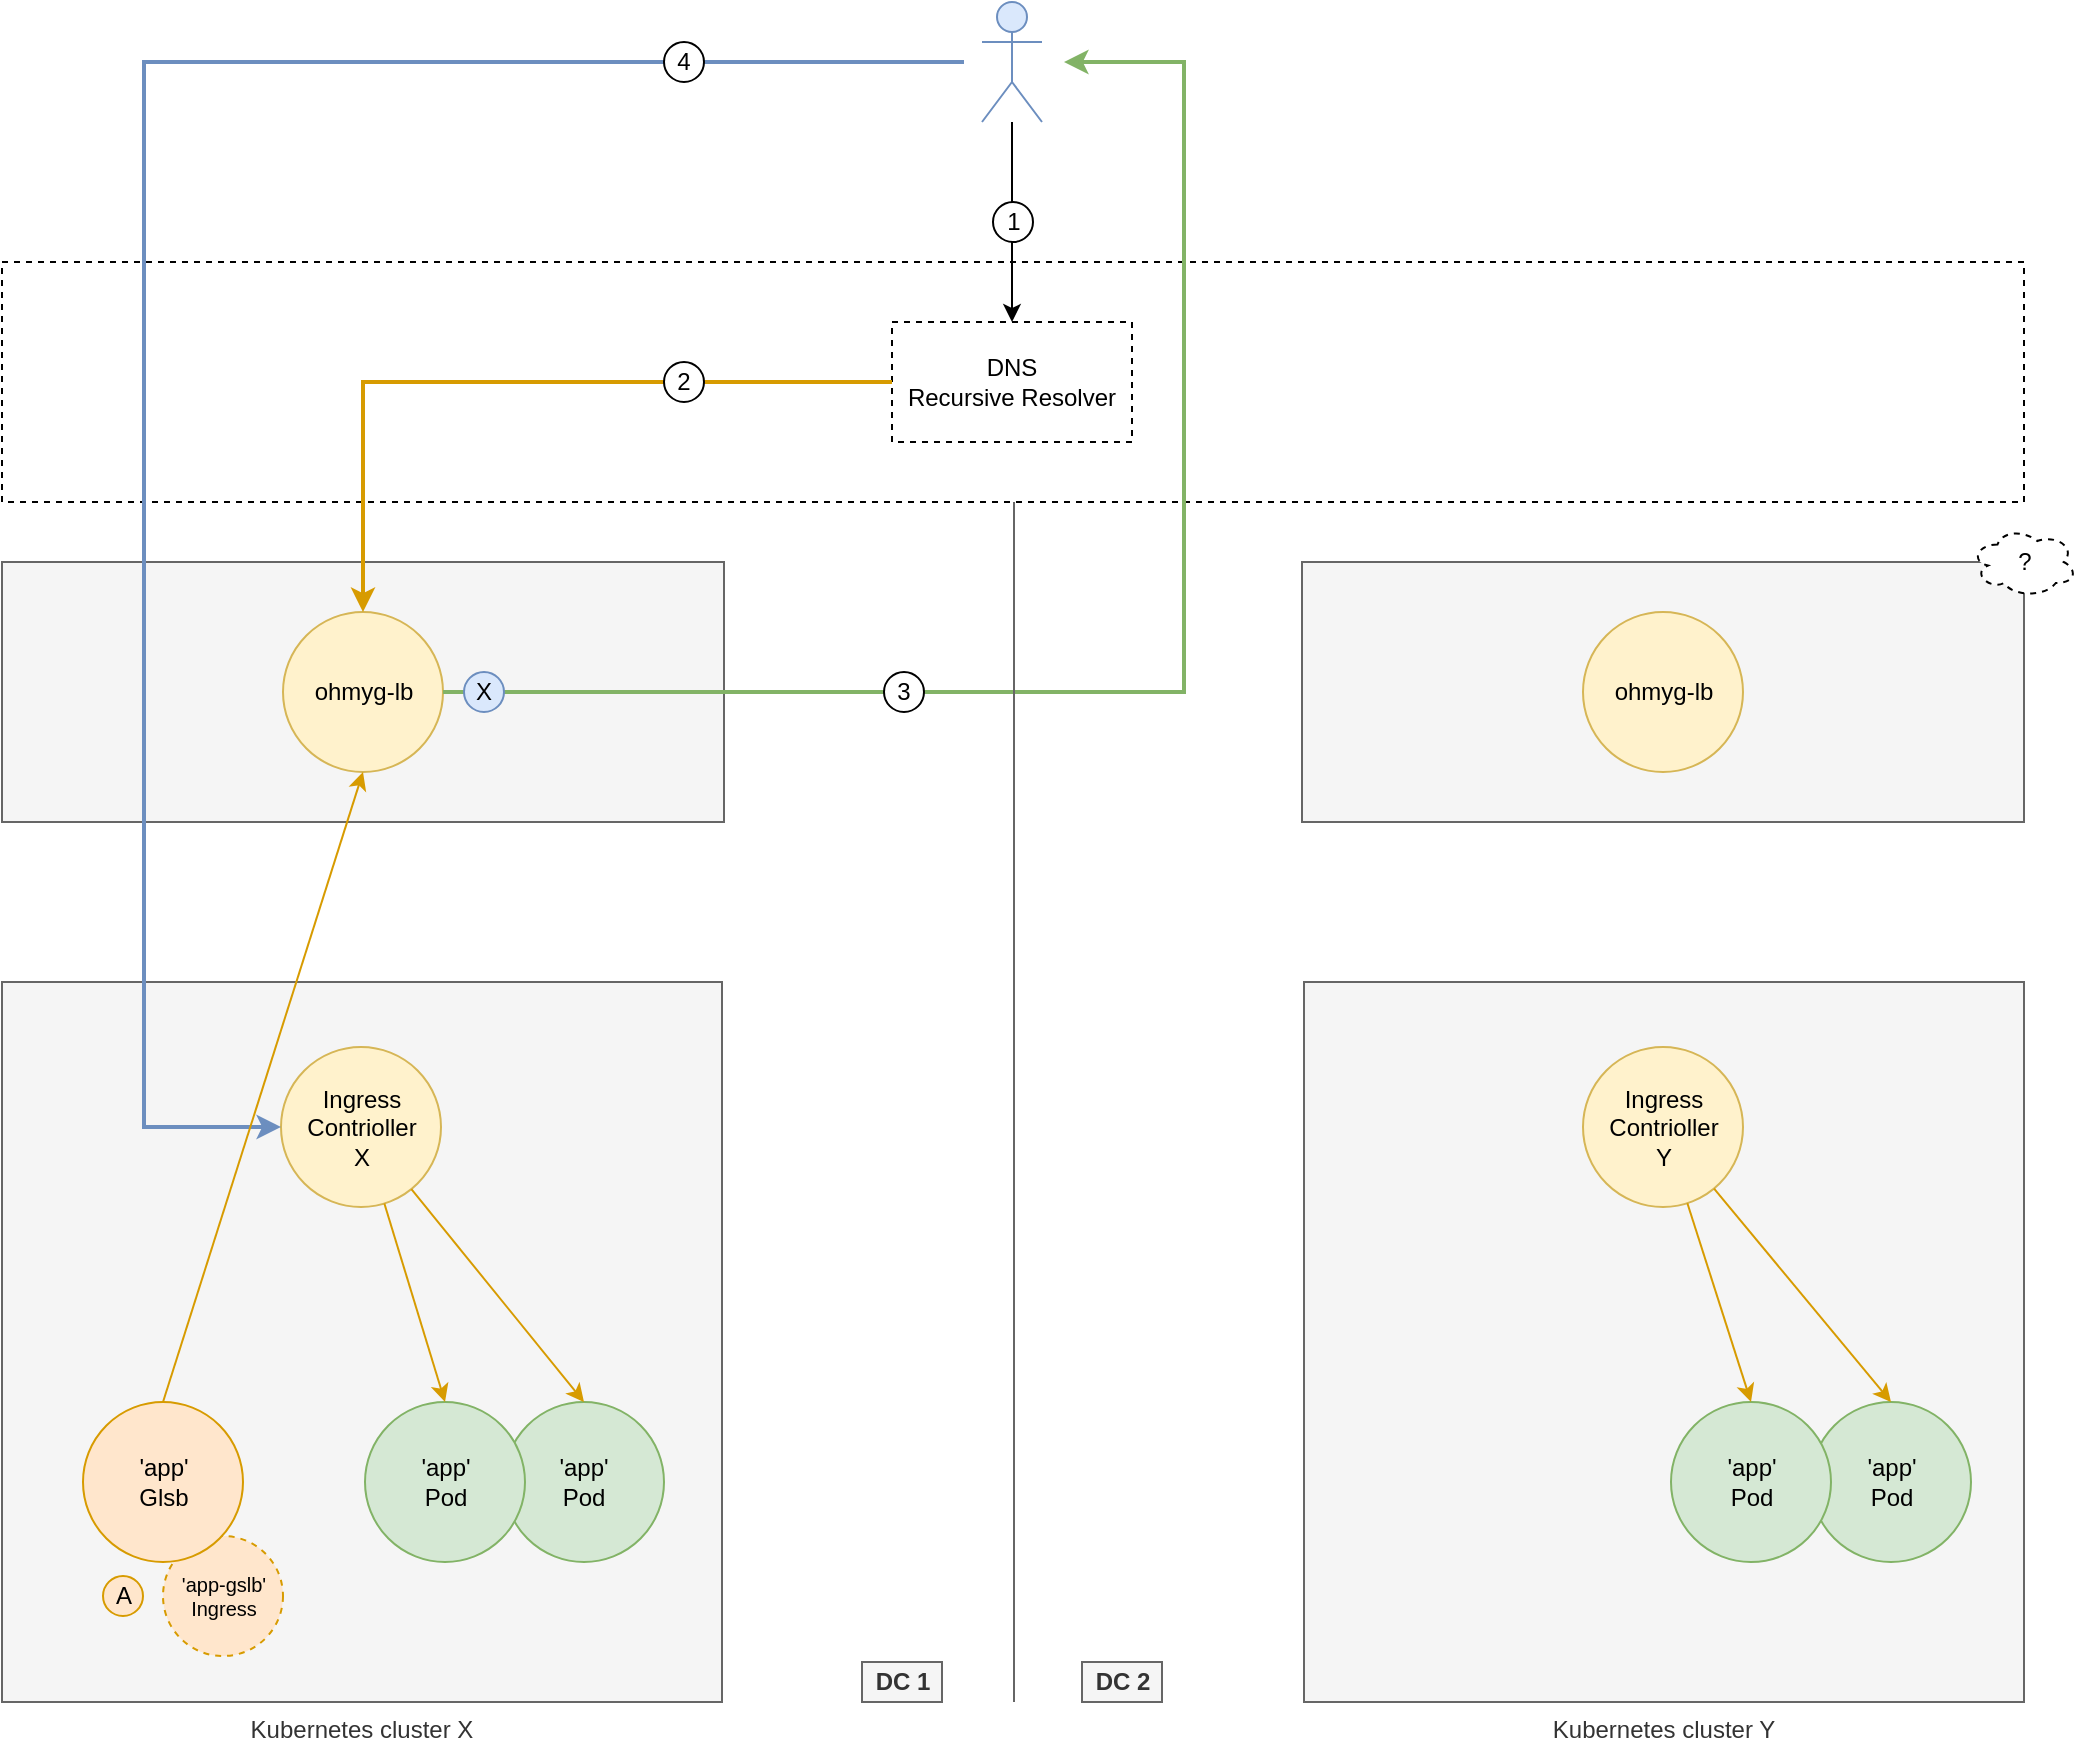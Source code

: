 <mxfile version="12.2.2" type="device" pages="1"><diagram id="m2snNibHVOgX9IZcK9sQ" name="Page-1"><mxGraphModel dx="1092" dy="989" grid="1" gridSize="10" guides="1" tooltips="1" connect="1" arrows="1" fold="1" page="1" pageScale="1" pageWidth="1654" pageHeight="1169" math="0" shadow="0"><root><mxCell id="0"/><mxCell id="1" parent="0"/><mxCell id="61hh7ba79Ea8MjFy1BD7-10" value="" style="rounded=0;whiteSpace=wrap;html=1;dashed=1;" parent="1" vertex="1"><mxGeometry x="79" y="160" width="1011" height="120" as="geometry"/></mxCell><mxCell id="61hh7ba79Ea8MjFy1BD7-31" style="edgeStyle=orthogonalEdgeStyle;rounded=0;orthogonalLoop=1;jettySize=auto;html=1;entryX=0.5;entryY=0;entryDx=0;entryDy=0;" parent="1" source="61hh7ba79Ea8MjFy1BD7-11" target="61hh7ba79Ea8MjFy1BD7-8" edge="1"><mxGeometry relative="1" as="geometry"/></mxCell><mxCell id="61hh7ba79Ea8MjFy1BD7-11" value="" style="shape=umlActor;verticalLabelPosition=bottom;labelBackgroundColor=#ffffff;verticalAlign=top;html=1;outlineConnect=0;fillColor=#dae8fc;strokeColor=#6c8ebf;" parent="1" vertex="1"><mxGeometry x="569" y="30" width="30" height="60" as="geometry"/></mxCell><mxCell id="61hh7ba79Ea8MjFy1BD7-8" value="DNS&lt;br&gt;Recursive Resolver" style="rounded=0;whiteSpace=wrap;html=1;dashed=1;" parent="1" vertex="1"><mxGeometry x="524" y="190" width="120" height="60" as="geometry"/></mxCell><mxCell id="61hh7ba79Ea8MjFy1BD7-17" value="1" style="ellipse;whiteSpace=wrap;html=1;aspect=fixed;" parent="1" vertex="1"><mxGeometry x="574.5" y="130" width="20" height="20" as="geometry"/></mxCell><mxCell id="61hh7ba79Ea8MjFy1BD7-23" value="Kubernetes cluster X" style="rounded=0;whiteSpace=wrap;html=1;fillColor=#f5f5f5;strokeColor=#666666;fontColor=#333333;labelPosition=center;verticalLabelPosition=bottom;align=center;verticalAlign=top;" parent="1" vertex="1"><mxGeometry x="79" y="520" width="360" height="360" as="geometry"/></mxCell><mxCell id="61hh7ba79Ea8MjFy1BD7-4" value="Ingress Contrioller&lt;br&gt;X" style="ellipse;whiteSpace=wrap;html=1;aspect=fixed;fillColor=#fff2cc;strokeColor=#d6b656;" parent="1" vertex="1"><mxGeometry x="218.5" y="552.5" width="80" height="80" as="geometry"/></mxCell><mxCell id="61hh7ba79Ea8MjFy1BD7-5" value="'app'&lt;br&gt;Pod" style="ellipse;whiteSpace=wrap;html=1;aspect=fixed;fillColor=#d5e8d4;strokeColor=#82b366;" parent="1" vertex="1"><mxGeometry x="330" y="730" width="80" height="80" as="geometry"/></mxCell><mxCell id="61hh7ba79Ea8MjFy1BD7-47" style="edgeStyle=none;rounded=0;orthogonalLoop=1;jettySize=auto;html=1;entryX=0.5;entryY=0;entryDx=0;entryDy=0;fillColor=#ffe6cc;strokeColor=#d79b00;" parent="1" source="61hh7ba79Ea8MjFy1BD7-4" target="61hh7ba79Ea8MjFy1BD7-5" edge="1"><mxGeometry relative="1" as="geometry"/></mxCell><mxCell id="61hh7ba79Ea8MjFy1BD7-6" value="'app'&lt;br&gt;Pod" style="ellipse;whiteSpace=wrap;html=1;aspect=fixed;fillColor=#d5e8d4;strokeColor=#82b366;" parent="1" vertex="1"><mxGeometry x="260.5" y="730" width="80" height="80" as="geometry"/></mxCell><mxCell id="61hh7ba79Ea8MjFy1BD7-46" style="rounded=0;orthogonalLoop=1;jettySize=auto;html=1;entryX=0.5;entryY=0;entryDx=0;entryDy=0;fillColor=#ffe6cc;strokeColor=#d79b00;" parent="1" source="61hh7ba79Ea8MjFy1BD7-4" target="61hh7ba79Ea8MjFy1BD7-6" edge="1"><mxGeometry relative="1" as="geometry"/></mxCell><mxCell id="61hh7ba79Ea8MjFy1BD7-24" value="" style="rounded=0;whiteSpace=wrap;html=1;fillColor=#f5f5f5;strokeColor=#666666;fontColor=#333333;" parent="1" vertex="1"><mxGeometry x="79" y="310" width="361" height="130" as="geometry"/></mxCell><mxCell id="61hh7ba79Ea8MjFy1BD7-25" value="ohmyg-lb" style="ellipse;whiteSpace=wrap;html=1;aspect=fixed;fillColor=#fff2cc;strokeColor=#d6b656;" parent="1" vertex="1"><mxGeometry x="219.5" y="335" width="80" height="80" as="geometry"/></mxCell><mxCell id="61hh7ba79Ea8MjFy1BD7-58" style="edgeStyle=none;rounded=0;orthogonalLoop=1;jettySize=auto;html=1;exitX=1;exitY=0.5;exitDx=0;exitDy=0;dashed=1;" parent="1" source="61hh7ba79Ea8MjFy1BD7-24" target="61hh7ba79Ea8MjFy1BD7-24" edge="1"><mxGeometry relative="1" as="geometry"/></mxCell><mxCell id="61hh7ba79Ea8MjFy1BD7-68" value="z" style="rounded=0;whiteSpace=wrap;html=1;fillColor=#f5f5f5;strokeColor=#666666;fontColor=#333333;" parent="1" vertex="1"><mxGeometry x="729" y="310" width="361" height="130" as="geometry"/></mxCell><mxCell id="61hh7ba79Ea8MjFy1BD7-69" value="ohmyg-lb" style="ellipse;whiteSpace=wrap;html=1;aspect=fixed;fillColor=#fff2cc;strokeColor=#d6b656;" parent="1" vertex="1"><mxGeometry x="869.5" y="335" width="80" height="80" as="geometry"/></mxCell><mxCell id="61hh7ba79Ea8MjFy1BD7-43" style="edgeStyle=orthogonalEdgeStyle;rounded=0;orthogonalLoop=1;jettySize=auto;html=1;entryX=0;entryY=0.5;entryDx=0;entryDy=0;fillColor=#dae8fc;strokeColor=#6c8ebf;strokeWidth=2;" parent="1" target="61hh7ba79Ea8MjFy1BD7-4" edge="1"><mxGeometry relative="1" as="geometry"><mxPoint x="560" y="60" as="sourcePoint"/><Array as="points"><mxPoint x="150" y="60"/><mxPoint x="150" y="593"/></Array></mxGeometry></mxCell><mxCell id="61hh7ba79Ea8MjFy1BD7-35" style="edgeStyle=orthogonalEdgeStyle;rounded=0;orthogonalLoop=1;jettySize=auto;html=1;exitX=1;exitY=0.5;exitDx=0;exitDy=0;fillColor=#d5e8d4;strokeColor=#82b366;strokeWidth=2;" parent="1" source="61hh7ba79Ea8MjFy1BD7-25" edge="1"><mxGeometry relative="1" as="geometry"><mxPoint x="363.999" y="375.333" as="sourcePoint"/><mxPoint x="610" y="60" as="targetPoint"/><Array as="points"><mxPoint x="670" y="375"/><mxPoint x="670" y="60"/></Array></mxGeometry></mxCell><mxCell id="61hh7ba79Ea8MjFy1BD7-26" style="edgeStyle=orthogonalEdgeStyle;rounded=0;orthogonalLoop=1;jettySize=auto;html=1;entryX=0.5;entryY=0;entryDx=0;entryDy=0;fillColor=#ffe6cc;strokeColor=#d79b00;strokeWidth=2;" parent="1" source="61hh7ba79Ea8MjFy1BD7-8" target="61hh7ba79Ea8MjFy1BD7-25" edge="1"><mxGeometry relative="1" as="geometry"><mxPoint x="305" y="333" as="targetPoint"/><Array as="points"><mxPoint x="260" y="220"/></Array></mxGeometry></mxCell><mxCell id="61hh7ba79Ea8MjFy1BD7-27" value="2" style="ellipse;whiteSpace=wrap;html=1;aspect=fixed;fillColor=#FFFFFF;" parent="1" vertex="1"><mxGeometry x="410" y="210" width="20" height="20" as="geometry"/></mxCell><mxCell id="61hh7ba79Ea8MjFy1BD7-44" value="4" style="ellipse;whiteSpace=wrap;html=1;aspect=fixed;fillColor=#FFFFFF;" parent="1" vertex="1"><mxGeometry x="410" y="50" width="20" height="20" as="geometry"/></mxCell><mxCell id="61hh7ba79Ea8MjFy1BD7-76" value="" style="endArrow=none;html=1;strokeWidth=1;fillColor=#f5f5f5;strokeColor=#666666;rounded=0;" parent="1" edge="1"><mxGeometry width="50" height="50" relative="1" as="geometry"><mxPoint x="585" y="880" as="sourcePoint"/><mxPoint x="585" y="280" as="targetPoint"/></mxGeometry></mxCell><mxCell id="61hh7ba79Ea8MjFy1BD7-78" value="DC 1" style="text;html=1;resizable=0;points=[];autosize=1;align=center;verticalAlign=top;spacingTop=-4;fontStyle=1;fillColor=#f5f5f5;strokeColor=#666666;fontColor=#333333;" parent="1" vertex="1"><mxGeometry x="509" y="860" width="40" height="20" as="geometry"/></mxCell><mxCell id="61hh7ba79Ea8MjFy1BD7-79" value="DC 2" style="text;html=1;resizable=0;points=[];autosize=1;align=center;verticalAlign=top;spacingTop=-4;fontStyle=1;fillColor=#f5f5f5;strokeColor=#666666;fontColor=#333333;" parent="1" vertex="1"><mxGeometry x="619" y="860" width="40" height="20" as="geometry"/></mxCell><mxCell id="61hh7ba79Ea8MjFy1BD7-33" value="3" style="ellipse;whiteSpace=wrap;html=1;aspect=fixed;fillColor=#FFFFFF;" parent="1" vertex="1"><mxGeometry x="520" y="365" width="20" height="20" as="geometry"/></mxCell><mxCell id="-YQMj2CaUPlplHrFfP-6-13" value="?" style="ellipse;shape=cloud;whiteSpace=wrap;html=1;dashed=1;" parent="1" vertex="1"><mxGeometry x="1063.5" y="292.5" width="53" height="35" as="geometry"/></mxCell><mxCell id="-YQMj2CaUPlplHrFfP-6-36" value="A" style="ellipse;whiteSpace=wrap;html=1;aspect=fixed;fillColor=#ffe6cc;strokeColor=#d79b00;" parent="1" vertex="1"><mxGeometry x="129.5" y="817" width="20" height="20" as="geometry"/></mxCell><mxCell id="-YQMj2CaUPlplHrFfP-6-37" value="'app-gslb'&lt;br style=&quot;font-size: 10px;&quot;&gt;Ingress" style="ellipse;whiteSpace=wrap;html=1;aspect=fixed;fillColor=#ffe6cc;strokeColor=#d79b00;fontSize=10;dashed=1;" parent="1" vertex="1"><mxGeometry x="159.5" y="797" width="60" height="60" as="geometry"/></mxCell><mxCell id="-YQMj2CaUPlplHrFfP-6-39" style="edgeStyle=none;rounded=0;orthogonalLoop=1;jettySize=auto;html=1;exitX=0.5;exitY=0;exitDx=0;exitDy=0;entryX=0.5;entryY=1;entryDx=0;entryDy=0;strokeWidth=1;fontSize=10;fillColor=#ffe6cc;strokeColor=#d79b00;" parent="1" source="-YQMj2CaUPlplHrFfP-6-29" target="61hh7ba79Ea8MjFy1BD7-25" edge="1"><mxGeometry relative="1" as="geometry"/></mxCell><mxCell id="-YQMj2CaUPlplHrFfP-6-29" value="'app'&lt;br&gt;Glsb" style="ellipse;whiteSpace=wrap;html=1;aspect=fixed;fillColor=#ffe6cc;strokeColor=#d79b00;" parent="1" vertex="1"><mxGeometry x="119.5" y="730" width="80" height="80" as="geometry"/></mxCell><mxCell id="-YQMj2CaUPlplHrFfP-6-42" value="Kubernetes cluster Y" style="rounded=0;whiteSpace=wrap;html=1;fillColor=#f5f5f5;strokeColor=#666666;fontColor=#333333;labelPosition=center;verticalLabelPosition=bottom;align=center;verticalAlign=top;" parent="1" vertex="1"><mxGeometry x="730" y="520" width="360" height="360" as="geometry"/></mxCell><mxCell id="-YQMj2CaUPlplHrFfP-6-43" value="Ingress Contrioller&lt;br&gt;Y" style="ellipse;whiteSpace=wrap;html=1;aspect=fixed;fillColor=#fff2cc;strokeColor=#d6b656;" parent="1" vertex="1"><mxGeometry x="869.5" y="552.5" width="80" height="80" as="geometry"/></mxCell><mxCell id="-YQMj2CaUPlplHrFfP-6-44" value="'app'&lt;br&gt;Pod" style="ellipse;whiteSpace=wrap;html=1;aspect=fixed;fillColor=#d5e8d4;strokeColor=#82b366;" parent="1" vertex="1"><mxGeometry x="983.5" y="730" width="80" height="80" as="geometry"/></mxCell><mxCell id="-YQMj2CaUPlplHrFfP-6-45" style="edgeStyle=none;rounded=0;orthogonalLoop=1;jettySize=auto;html=1;entryX=0.5;entryY=0;entryDx=0;entryDy=0;fillColor=#ffe6cc;strokeColor=#d79b00;" parent="1" source="-YQMj2CaUPlplHrFfP-6-43" target="-YQMj2CaUPlplHrFfP-6-44" edge="1"><mxGeometry relative="1" as="geometry"/></mxCell><mxCell id="-YQMj2CaUPlplHrFfP-6-46" value="'app'&lt;br&gt;Pod" style="ellipse;whiteSpace=wrap;html=1;aspect=fixed;fillColor=#d5e8d4;strokeColor=#82b366;" parent="1" vertex="1"><mxGeometry x="913.5" y="730" width="80" height="80" as="geometry"/></mxCell><mxCell id="-YQMj2CaUPlplHrFfP-6-47" style="rounded=0;orthogonalLoop=1;jettySize=auto;html=1;entryX=0.5;entryY=0;entryDx=0;entryDy=0;fillColor=#ffe6cc;strokeColor=#d79b00;" parent="1" source="-YQMj2CaUPlplHrFfP-6-43" target="-YQMj2CaUPlplHrFfP-6-46" edge="1"><mxGeometry relative="1" as="geometry"/></mxCell><mxCell id="p5f6BSRqvIPZz9lcX4P8-1" value="X" style="ellipse;whiteSpace=wrap;html=1;aspect=fixed;fillColor=#dae8fc;strokeColor=#6c8ebf;" vertex="1" parent="1"><mxGeometry x="310" y="365" width="20" height="20" as="geometry"/></mxCell></root></mxGraphModel></diagram></mxfile>